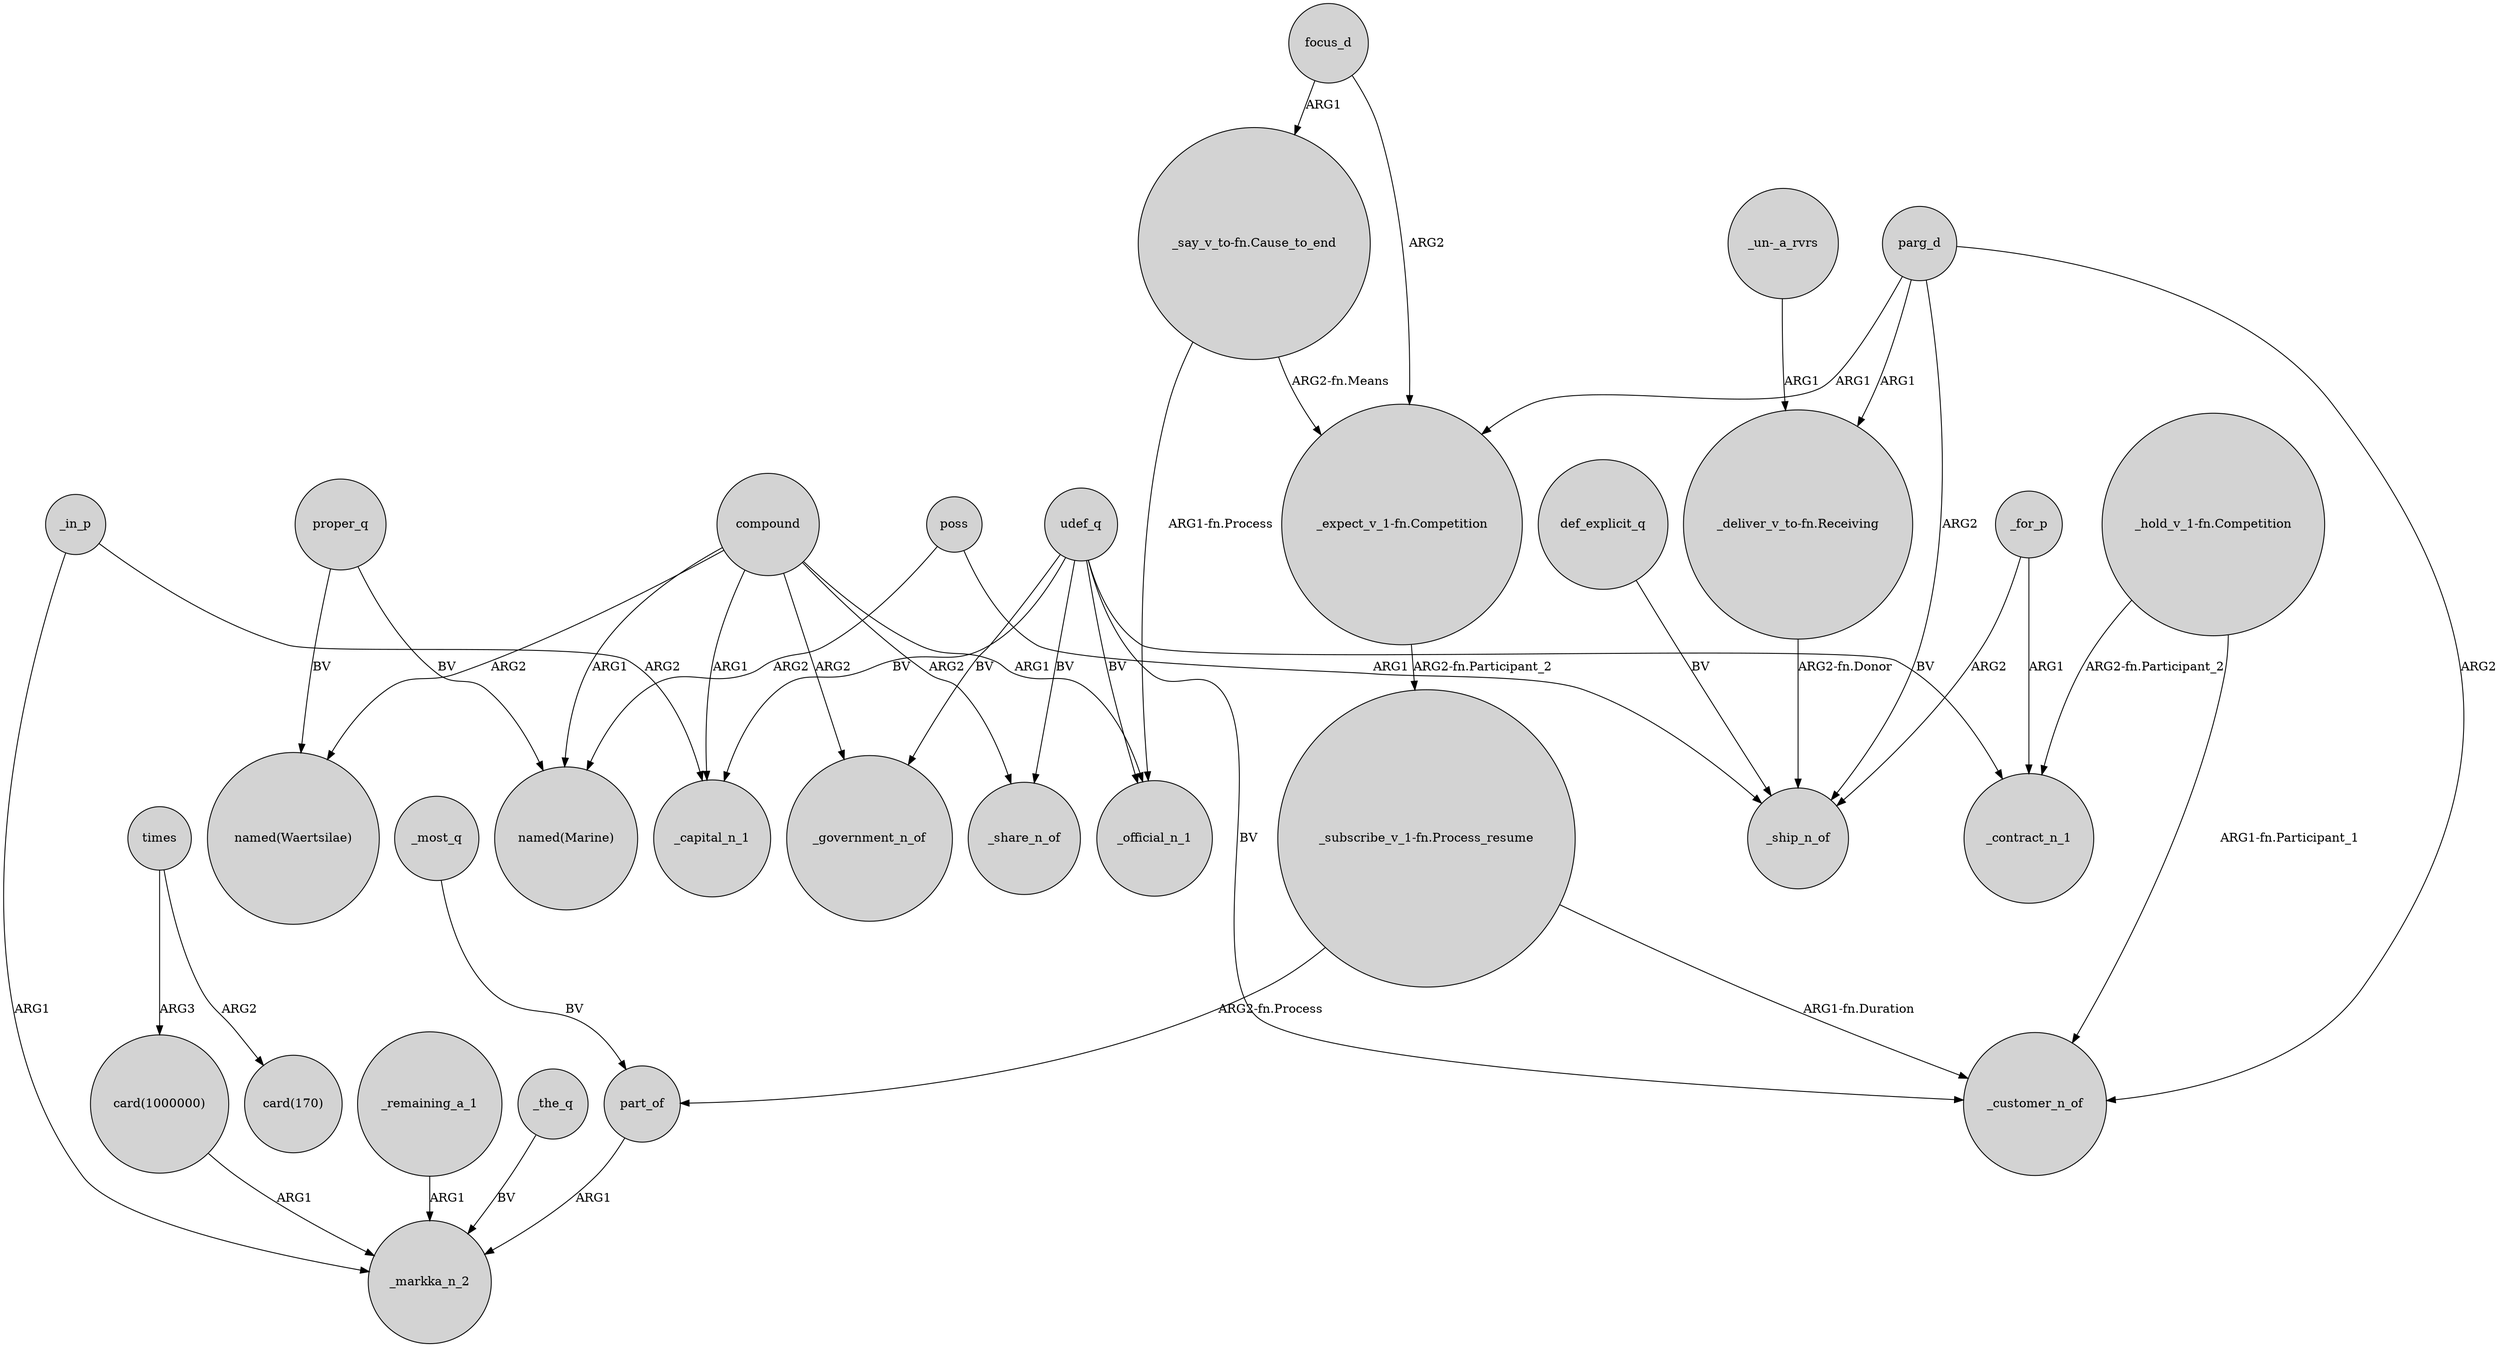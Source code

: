 digraph {
	node [shape=circle style=filled]
	part_of -> _markka_n_2 [label=ARG1]
	proper_q -> "named(Marine)" [label=BV]
	"card(1000000)" -> _markka_n_2 [label=ARG1]
	"_say_v_to-fn.Cause_to_end" -> _official_n_1 [label="ARG1-fn.Process"]
	"_hold_v_1-fn.Competition" -> _contract_n_1 [label="ARG2-fn.Participant_2"]
	compound -> _government_n_of [label=ARG2]
	udef_q -> _government_n_of [label=BV]
	poss -> _ship_n_of [label=ARG1]
	parg_d -> "_deliver_v_to-fn.Receiving" [label=ARG1]
	parg_d -> _customer_n_of [label=ARG2]
	_in_p -> _capital_n_1 [label=ARG2]
	focus_d -> "_say_v_to-fn.Cause_to_end" [label=ARG1]
	times -> "card(1000000)" [label=ARG3]
	compound -> "named(Marine)" [label=ARG1]
	poss -> "named(Marine)" [label=ARG2]
	"_subscribe_v_1-fn.Process_resume" -> part_of [label="ARG2-fn.Process"]
	parg_d -> _ship_n_of [label=ARG2]
	proper_q -> "named(Waertsilae)" [label=BV]
	def_explicit_q -> _ship_n_of [label=BV]
	"_expect_v_1-fn.Competition" -> "_subscribe_v_1-fn.Process_resume" [label="ARG2-fn.Participant_2"]
	_most_q -> part_of [label=BV]
	udef_q -> _capital_n_1 [label=BV]
	udef_q -> _share_n_of [label=BV]
	compound -> _official_n_1 [label=ARG1]
	compound -> _capital_n_1 [label=ARG1]
	"_say_v_to-fn.Cause_to_end" -> "_expect_v_1-fn.Competition" [label="ARG2-fn.Means"]
	compound -> _share_n_of [label=ARG2]
	_in_p -> _markka_n_2 [label=ARG1]
	focus_d -> "_expect_v_1-fn.Competition" [label=ARG2]
	parg_d -> "_expect_v_1-fn.Competition" [label=ARG1]
	udef_q -> _customer_n_of [label=BV]
	times -> "card(170)" [label=ARG2]
	_remaining_a_1 -> _markka_n_2 [label=ARG1]
	udef_q -> _official_n_1 [label=BV]
	_the_q -> _markka_n_2 [label=BV]
	_for_p -> _ship_n_of [label=ARG2]
	"_un-_a_rvrs" -> "_deliver_v_to-fn.Receiving" [label=ARG1]
	compound -> "named(Waertsilae)" [label=ARG2]
	"_subscribe_v_1-fn.Process_resume" -> _customer_n_of [label="ARG1-fn.Duration"]
	"_deliver_v_to-fn.Receiving" -> _ship_n_of [label="ARG2-fn.Donor"]
	_for_p -> _contract_n_1 [label=ARG1]
	udef_q -> _contract_n_1 [label=BV]
	"_hold_v_1-fn.Competition" -> _customer_n_of [label="ARG1-fn.Participant_1"]
}
